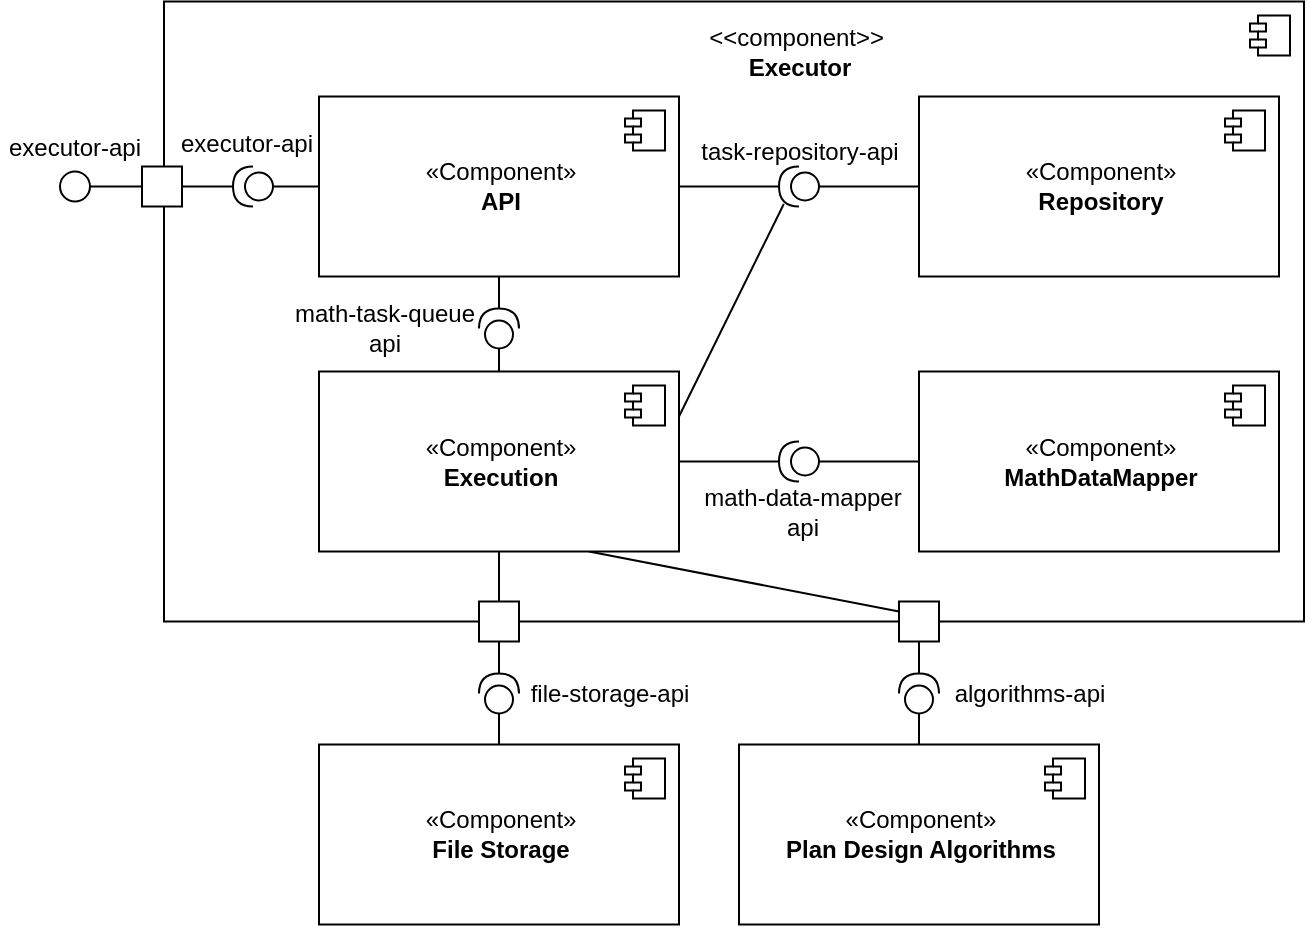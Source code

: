 <mxfile version="17.2.4" type="device"><diagram id="DSnPVlRishEbXLK2SxnL" name="Страница 1"><mxGraphModel dx="1845" dy="1910" grid="1" gridSize="10" guides="1" tooltips="1" connect="1" arrows="1" fold="1" page="1" pageScale="1" pageWidth="827" pageHeight="1169" math="0" shadow="0"><root><mxCell id="0"/><mxCell id="1" parent="0"/><mxCell id="_ZaEXDr_CX6597kkTnN5-1" value="" style="html=1;dropTarget=0;fillColor=default;" parent="1" vertex="1"><mxGeometry x="-745" y="-1158.25" width="570" height="310" as="geometry"/></mxCell><mxCell id="_ZaEXDr_CX6597kkTnN5-2" value="" style="shape=module;jettyWidth=8;jettyHeight=4;" parent="_ZaEXDr_CX6597kkTnN5-1" vertex="1"><mxGeometry x="1" width="20" height="20" relative="1" as="geometry"><mxPoint x="-27" y="7" as="offset"/></mxGeometry></mxCell><mxCell id="_ZaEXDr_CX6597kkTnN5-5" value="&amp;lt;&amp;lt;component&amp;gt;&amp;gt;&amp;nbsp;&lt;br&gt;&lt;b&gt;Executor&lt;/b&gt;" style="text;html=1;strokeColor=none;fillColor=none;align=center;verticalAlign=middle;whiteSpace=wrap;rounded=0;" parent="1" vertex="1"><mxGeometry x="-457.5" y="-1148.25" width="60" height="30" as="geometry"/></mxCell><mxCell id="_ZaEXDr_CX6597kkTnN5-115" style="edgeStyle=none;rounded=0;orthogonalLoop=1;jettySize=auto;html=1;exitX=1;exitY=0.5;exitDx=0;exitDy=0;entryX=1;entryY=0.5;entryDx=0;entryDy=0;entryPerimeter=0;endArrow=none;endFill=0;" parent="1" source="_ZaEXDr_CX6597kkTnN5-60" target="_ZaEXDr_CX6597kkTnN5-99" edge="1"><mxGeometry relative="1" as="geometry"/></mxCell><mxCell id="_ZaEXDr_CX6597kkTnN5-120" style="edgeStyle=none;rounded=0;orthogonalLoop=1;jettySize=auto;html=1;exitX=0;exitY=0.5;exitDx=0;exitDy=0;entryX=1;entryY=0.5;entryDx=0;entryDy=0;endArrow=none;endFill=0;" parent="1" source="_ZaEXDr_CX6597kkTnN5-60" target="_ZaEXDr_CX6597kkTnN5-119" edge="1"><mxGeometry relative="1" as="geometry"/></mxCell><mxCell id="_ZaEXDr_CX6597kkTnN5-60" value="" style="whiteSpace=wrap;html=1;aspect=fixed;" parent="1" vertex="1"><mxGeometry x="-756" y="-1075.75" width="20" height="20" as="geometry"/></mxCell><mxCell id="_ZaEXDr_CX6597kkTnN5-79" value="executor-api" style="text;html=1;strokeColor=none;fillColor=none;align=center;verticalAlign=middle;whiteSpace=wrap;rounded=0;" parent="1" vertex="1"><mxGeometry x="-741" y="-1101.75" width="75" height="30" as="geometry"/></mxCell><mxCell id="_ZaEXDr_CX6597kkTnN5-93" style="rounded=0;orthogonalLoop=1;jettySize=auto;html=1;exitX=0.5;exitY=1;exitDx=0;exitDy=0;entryX=1;entryY=0.5;entryDx=0;entryDy=0;entryPerimeter=0;endArrow=none;endFill=0;" parent="1" source="_ZaEXDr_CX6597kkTnN5-81" target="_ZaEXDr_CX6597kkTnN5-92" edge="1"><mxGeometry relative="1" as="geometry"/></mxCell><mxCell id="_ZaEXDr_CX6597kkTnN5-100" style="edgeStyle=none;rounded=0;orthogonalLoop=1;jettySize=auto;html=1;exitX=0;exitY=0.5;exitDx=0;exitDy=0;entryX=0;entryY=0.5;entryDx=0;entryDy=0;entryPerimeter=0;endArrow=none;endFill=0;" parent="1" source="_ZaEXDr_CX6597kkTnN5-81" target="_ZaEXDr_CX6597kkTnN5-99" edge="1"><mxGeometry relative="1" as="geometry"/></mxCell><mxCell id="_ZaEXDr_CX6597kkTnN5-81" value="«Component»&lt;br&gt;&lt;b&gt;API&lt;/b&gt;" style="html=1;dropTarget=0;fillColor=default;" parent="1" vertex="1"><mxGeometry x="-667.5" y="-1110.75" width="180" height="90" as="geometry"/></mxCell><mxCell id="_ZaEXDr_CX6597kkTnN5-82" value="" style="shape=module;jettyWidth=8;jettyHeight=4;fillColor=default;" parent="_ZaEXDr_CX6597kkTnN5-81" vertex="1"><mxGeometry x="1" width="20" height="20" relative="1" as="geometry"><mxPoint x="-27" y="7" as="offset"/></mxGeometry></mxCell><mxCell id="_ZaEXDr_CX6597kkTnN5-107" style="edgeStyle=none;rounded=0;orthogonalLoop=1;jettySize=auto;html=1;exitX=1;exitY=0.25;exitDx=0;exitDy=0;endArrow=none;endFill=0;entryX=0.88;entryY=0.064;entryDx=0;entryDy=0;entryPerimeter=0;" parent="1" source="_ZaEXDr_CX6597kkTnN5-83" target="_ZaEXDr_CX6597kkTnN5-103" edge="1"><mxGeometry relative="1" as="geometry"><mxPoint x="-435" y="-1068.25" as="targetPoint"/></mxGeometry></mxCell><mxCell id="_ZaEXDr_CX6597kkTnN5-112" style="edgeStyle=none;rounded=0;orthogonalLoop=1;jettySize=auto;html=1;exitX=1;exitY=0.5;exitDx=0;exitDy=0;entryX=1;entryY=0.5;entryDx=0;entryDy=0;entryPerimeter=0;endArrow=none;endFill=0;" parent="1" source="_ZaEXDr_CX6597kkTnN5-83" target="_ZaEXDr_CX6597kkTnN5-110" edge="1"><mxGeometry relative="1" as="geometry"/></mxCell><mxCell id="_ZaEXDr_CX6597kkTnN5-130" style="edgeStyle=none;rounded=0;orthogonalLoop=1;jettySize=auto;html=1;exitX=0.5;exitY=1;exitDx=0;exitDy=0;entryX=0.5;entryY=0;entryDx=0;entryDy=0;endArrow=none;endFill=0;" parent="1" source="_ZaEXDr_CX6597kkTnN5-83" target="_ZaEXDr_CX6597kkTnN5-122" edge="1"><mxGeometry relative="1" as="geometry"/></mxCell><mxCell id="p_ZGh2xkZKIJKw3-kgrK-8" style="edgeStyle=none;rounded=0;orthogonalLoop=1;jettySize=auto;html=1;exitX=0.75;exitY=1;exitDx=0;exitDy=0;entryX=0;entryY=0.25;entryDx=0;entryDy=0;endArrow=none;endFill=0;" parent="1" source="_ZaEXDr_CX6597kkTnN5-83" target="p_ZGh2xkZKIJKw3-kgrK-6" edge="1"><mxGeometry relative="1" as="geometry"/></mxCell><mxCell id="_ZaEXDr_CX6597kkTnN5-83" value="«Component»&lt;br&gt;&lt;b&gt;Execution&lt;/b&gt;" style="html=1;dropTarget=0;fillColor=default;" parent="1" vertex="1"><mxGeometry x="-667.5" y="-973.25" width="180" height="90" as="geometry"/></mxCell><mxCell id="_ZaEXDr_CX6597kkTnN5-84" value="" style="shape=module;jettyWidth=8;jettyHeight=4;fillColor=default;" parent="_ZaEXDr_CX6597kkTnN5-83" vertex="1"><mxGeometry x="1" width="20" height="20" relative="1" as="geometry"><mxPoint x="-27" y="7" as="offset"/></mxGeometry></mxCell><mxCell id="_ZaEXDr_CX6597kkTnN5-105" style="edgeStyle=none;rounded=0;orthogonalLoop=1;jettySize=auto;html=1;exitX=0;exitY=0.5;exitDx=0;exitDy=0;entryX=0;entryY=0.5;entryDx=0;entryDy=0;entryPerimeter=0;endArrow=none;endFill=0;" parent="1" source="_ZaEXDr_CX6597kkTnN5-85" target="_ZaEXDr_CX6597kkTnN5-103" edge="1"><mxGeometry relative="1" as="geometry"/></mxCell><mxCell id="_ZaEXDr_CX6597kkTnN5-85" value="«Component»&lt;br&gt;&lt;b&gt;Repository&lt;/b&gt;" style="html=1;dropTarget=0;fillColor=default;" parent="1" vertex="1"><mxGeometry x="-367.5" y="-1110.75" width="180" height="90" as="geometry"/></mxCell><mxCell id="_ZaEXDr_CX6597kkTnN5-86" value="" style="shape=module;jettyWidth=8;jettyHeight=4;fillColor=default;" parent="_ZaEXDr_CX6597kkTnN5-85" vertex="1"><mxGeometry x="1" width="20" height="20" relative="1" as="geometry"><mxPoint x="-27" y="7" as="offset"/></mxGeometry></mxCell><mxCell id="_ZaEXDr_CX6597kkTnN5-87" value="«Component»&lt;br&gt;&lt;b&gt;File Storage&lt;/b&gt;" style="html=1;dropTarget=0;fillColor=default;" parent="1" vertex="1"><mxGeometry x="-667.5" y="-786.75" width="180" height="90" as="geometry"/></mxCell><mxCell id="_ZaEXDr_CX6597kkTnN5-88" value="" style="shape=module;jettyWidth=8;jettyHeight=4;fillColor=default;" parent="_ZaEXDr_CX6597kkTnN5-87" vertex="1"><mxGeometry x="1" width="20" height="20" relative="1" as="geometry"><mxPoint x="-27" y="7" as="offset"/></mxGeometry></mxCell><mxCell id="_ZaEXDr_CX6597kkTnN5-94" style="edgeStyle=none;rounded=0;orthogonalLoop=1;jettySize=auto;html=1;exitX=0;exitY=0.5;exitDx=0;exitDy=0;exitPerimeter=0;entryX=0.5;entryY=0;entryDx=0;entryDy=0;endArrow=none;endFill=0;" parent="1" source="_ZaEXDr_CX6597kkTnN5-92" target="_ZaEXDr_CX6597kkTnN5-83" edge="1"><mxGeometry relative="1" as="geometry"/></mxCell><mxCell id="_ZaEXDr_CX6597kkTnN5-92" value="" style="shape=providedRequiredInterface;html=1;verticalLabelPosition=bottom;sketch=0;fillColor=default;direction=north;" parent="1" vertex="1"><mxGeometry x="-587.5" y="-1004.75" width="20" height="20" as="geometry"/></mxCell><mxCell id="_ZaEXDr_CX6597kkTnN5-95" value="math-task-queue&lt;br&gt;api" style="text;html=1;strokeColor=none;fillColor=none;align=center;verticalAlign=middle;whiteSpace=wrap;rounded=0;" parent="1" vertex="1"><mxGeometry x="-682.5" y="-1009.75" width="95" height="30" as="geometry"/></mxCell><mxCell id="_ZaEXDr_CX6597kkTnN5-99" value="" style="shape=providedRequiredInterface;html=1;verticalLabelPosition=bottom;sketch=0;fillColor=default;direction=west;" parent="1" vertex="1"><mxGeometry x="-710.5" y="-1075.75" width="20" height="20" as="geometry"/></mxCell><mxCell id="_ZaEXDr_CX6597kkTnN5-106" style="edgeStyle=none;rounded=0;orthogonalLoop=1;jettySize=auto;html=1;exitX=1;exitY=0.5;exitDx=0;exitDy=0;exitPerimeter=0;entryX=1;entryY=0.5;entryDx=0;entryDy=0;endArrow=none;endFill=0;" parent="1" source="_ZaEXDr_CX6597kkTnN5-103" target="_ZaEXDr_CX6597kkTnN5-81" edge="1"><mxGeometry relative="1" as="geometry"/></mxCell><mxCell id="_ZaEXDr_CX6597kkTnN5-103" value="" style="shape=providedRequiredInterface;html=1;verticalLabelPosition=bottom;sketch=0;fillColor=default;direction=west;" parent="1" vertex="1"><mxGeometry x="-437.5" y="-1075.75" width="20" height="20" as="geometry"/></mxCell><mxCell id="_ZaEXDr_CX6597kkTnN5-104" value="task-repository-api" style="text;html=1;strokeColor=none;fillColor=none;align=center;verticalAlign=middle;whiteSpace=wrap;rounded=0;" parent="1" vertex="1"><mxGeometry x="-487.5" y="-1098.25" width="120" height="30" as="geometry"/></mxCell><mxCell id="_ZaEXDr_CX6597kkTnN5-108" value="«Component»&lt;br&gt;&lt;b&gt;MathDataMapper&lt;/b&gt;" style="html=1;dropTarget=0;fillColor=default;" parent="1" vertex="1"><mxGeometry x="-367.5" y="-973.25" width="180" height="90" as="geometry"/></mxCell><mxCell id="_ZaEXDr_CX6597kkTnN5-109" value="" style="shape=module;jettyWidth=8;jettyHeight=4;fillColor=default;" parent="_ZaEXDr_CX6597kkTnN5-108" vertex="1"><mxGeometry x="1" width="20" height="20" relative="1" as="geometry"><mxPoint x="-27" y="7" as="offset"/></mxGeometry></mxCell><mxCell id="_ZaEXDr_CX6597kkTnN5-111" style="edgeStyle=none;rounded=0;orthogonalLoop=1;jettySize=auto;html=1;exitX=0;exitY=0.5;exitDx=0;exitDy=0;exitPerimeter=0;entryX=0;entryY=0.5;entryDx=0;entryDy=0;endArrow=none;endFill=0;" parent="1" source="_ZaEXDr_CX6597kkTnN5-110" target="_ZaEXDr_CX6597kkTnN5-108" edge="1"><mxGeometry relative="1" as="geometry"/></mxCell><mxCell id="_ZaEXDr_CX6597kkTnN5-110" value="" style="shape=providedRequiredInterface;html=1;verticalLabelPosition=bottom;sketch=0;fillColor=default;direction=west;" parent="1" vertex="1"><mxGeometry x="-437.5" y="-938.25" width="20" height="20" as="geometry"/></mxCell><mxCell id="_ZaEXDr_CX6597kkTnN5-113" value="math-data-mapper&lt;br&gt;api" style="text;html=1;strokeColor=none;fillColor=none;align=center;verticalAlign=middle;whiteSpace=wrap;rounded=0;" parent="1" vertex="1"><mxGeometry x="-487.5" y="-918.25" width="122.5" height="30" as="geometry"/></mxCell><mxCell id="_ZaEXDr_CX6597kkTnN5-119" value="" style="ellipse;whiteSpace=wrap;html=1;aspect=fixed;fillColor=default;" parent="1" vertex="1"><mxGeometry x="-797" y="-1073.25" width="15" height="15" as="geometry"/></mxCell><mxCell id="_ZaEXDr_CX6597kkTnN5-121" value="executor-api" style="text;html=1;strokeColor=none;fillColor=none;align=center;verticalAlign=middle;whiteSpace=wrap;rounded=0;" parent="1" vertex="1"><mxGeometry x="-827" y="-1100.25" width="75" height="30" as="geometry"/></mxCell><mxCell id="_ZaEXDr_CX6597kkTnN5-125" style="edgeStyle=none;rounded=0;orthogonalLoop=1;jettySize=auto;html=1;exitX=0.5;exitY=1;exitDx=0;exitDy=0;entryX=1;entryY=0.5;entryDx=0;entryDy=0;entryPerimeter=0;endArrow=none;endFill=0;" parent="1" source="_ZaEXDr_CX6597kkTnN5-122" target="_ZaEXDr_CX6597kkTnN5-123" edge="1"><mxGeometry relative="1" as="geometry"/></mxCell><mxCell id="_ZaEXDr_CX6597kkTnN5-122" value="" style="whiteSpace=wrap;html=1;aspect=fixed;" parent="1" vertex="1"><mxGeometry x="-587.5" y="-858.25" width="20" height="20" as="geometry"/></mxCell><mxCell id="_ZaEXDr_CX6597kkTnN5-126" style="edgeStyle=none;rounded=0;orthogonalLoop=1;jettySize=auto;html=1;exitX=0;exitY=0.5;exitDx=0;exitDy=0;exitPerimeter=0;entryX=0.5;entryY=0;entryDx=0;entryDy=0;endArrow=none;endFill=0;" parent="1" source="_ZaEXDr_CX6597kkTnN5-123" target="_ZaEXDr_CX6597kkTnN5-87" edge="1"><mxGeometry relative="1" as="geometry"/></mxCell><mxCell id="_ZaEXDr_CX6597kkTnN5-123" value="" style="shape=providedRequiredInterface;html=1;verticalLabelPosition=bottom;sketch=0;fillColor=default;direction=north;" parent="1" vertex="1"><mxGeometry x="-587.5" y="-822.25" width="20" height="20" as="geometry"/></mxCell><mxCell id="_ZaEXDr_CX6597kkTnN5-124" value="file-storage-api" style="text;html=1;strokeColor=none;fillColor=none;align=center;verticalAlign=middle;whiteSpace=wrap;rounded=0;" parent="1" vertex="1"><mxGeometry x="-567.5" y="-827.25" width="90" height="30" as="geometry"/></mxCell><mxCell id="p_ZGh2xkZKIJKw3-kgrK-1" value="«Component»&lt;br&gt;&lt;b&gt;Plan Design Algorithms&lt;/b&gt;" style="html=1;dropTarget=0;fillColor=default;" parent="1" vertex="1"><mxGeometry x="-457.5" y="-786.75" width="180" height="90" as="geometry"/></mxCell><mxCell id="p_ZGh2xkZKIJKw3-kgrK-2" value="" style="shape=module;jettyWidth=8;jettyHeight=4;fillColor=default;" parent="p_ZGh2xkZKIJKw3-kgrK-1" vertex="1"><mxGeometry x="1" width="20" height="20" relative="1" as="geometry"><mxPoint x="-27" y="7" as="offset"/></mxGeometry></mxCell><mxCell id="p_ZGh2xkZKIJKw3-kgrK-3" style="edgeStyle=none;rounded=0;orthogonalLoop=1;jettySize=auto;html=1;exitX=0;exitY=0.5;exitDx=0;exitDy=0;exitPerimeter=0;entryX=0.5;entryY=0;entryDx=0;entryDy=0;endArrow=none;endFill=0;" parent="1" source="p_ZGh2xkZKIJKw3-kgrK-4" target="p_ZGh2xkZKIJKw3-kgrK-1" edge="1"><mxGeometry relative="1" as="geometry"/></mxCell><mxCell id="p_ZGh2xkZKIJKw3-kgrK-4" value="" style="shape=providedRequiredInterface;html=1;verticalLabelPosition=bottom;sketch=0;fillColor=default;direction=north;" parent="1" vertex="1"><mxGeometry x="-377.5" y="-822.25" width="20" height="20" as="geometry"/></mxCell><mxCell id="p_ZGh2xkZKIJKw3-kgrK-5" value="algorithms-api" style="text;html=1;strokeColor=none;fillColor=none;align=center;verticalAlign=middle;whiteSpace=wrap;rounded=0;" parent="1" vertex="1"><mxGeometry x="-357.5" y="-827.25" width="90" height="30" as="geometry"/></mxCell><mxCell id="p_ZGh2xkZKIJKw3-kgrK-7" style="rounded=0;orthogonalLoop=1;jettySize=auto;html=1;exitX=0.5;exitY=1;exitDx=0;exitDy=0;entryX=1;entryY=0.5;entryDx=0;entryDy=0;entryPerimeter=0;endArrow=none;endFill=0;" parent="1" source="p_ZGh2xkZKIJKw3-kgrK-6" target="p_ZGh2xkZKIJKw3-kgrK-4" edge="1"><mxGeometry relative="1" as="geometry"/></mxCell><mxCell id="p_ZGh2xkZKIJKw3-kgrK-6" value="" style="whiteSpace=wrap;html=1;aspect=fixed;" parent="1" vertex="1"><mxGeometry x="-377.5" y="-858.25" width="20" height="20" as="geometry"/></mxCell></root></mxGraphModel></diagram></mxfile>